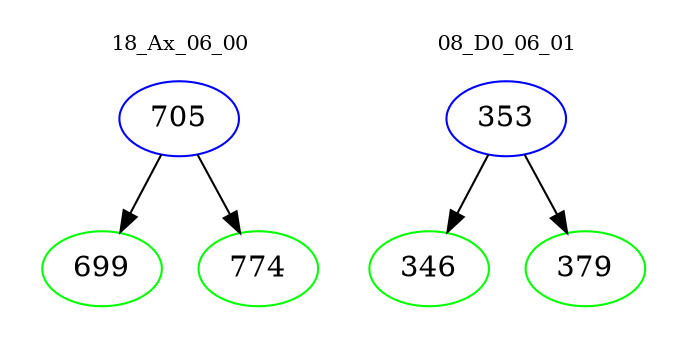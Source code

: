 digraph{
subgraph cluster_0 {
color = white
label = "18_Ax_06_00";
fontsize=10;
T0_705 [label="705", color="blue"]
T0_705 -> T0_699 [color="black"]
T0_699 [label="699", color="green"]
T0_705 -> T0_774 [color="black"]
T0_774 [label="774", color="green"]
}
subgraph cluster_1 {
color = white
label = "08_D0_06_01";
fontsize=10;
T1_353 [label="353", color="blue"]
T1_353 -> T1_346 [color="black"]
T1_346 [label="346", color="green"]
T1_353 -> T1_379 [color="black"]
T1_379 [label="379", color="green"]
}
}
